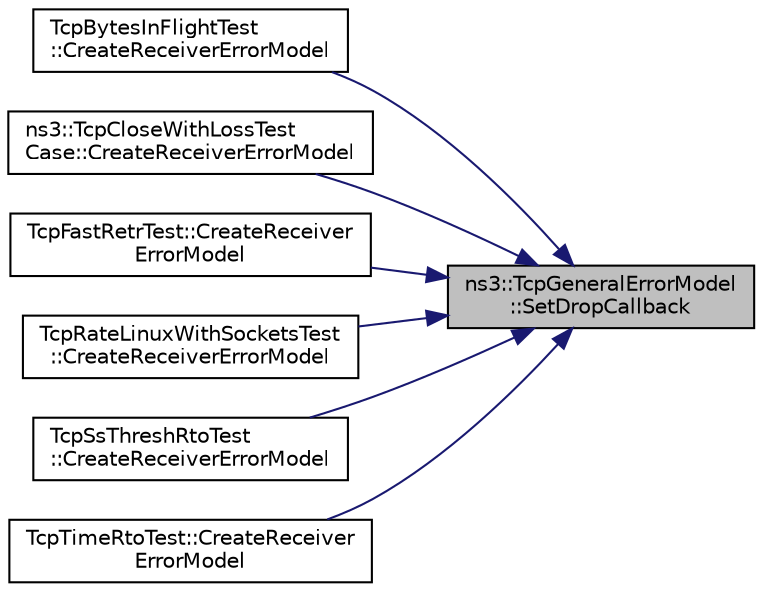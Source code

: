 digraph "ns3::TcpGeneralErrorModel::SetDropCallback"
{
 // LATEX_PDF_SIZE
  edge [fontname="Helvetica",fontsize="10",labelfontname="Helvetica",labelfontsize="10"];
  node [fontname="Helvetica",fontsize="10",shape=record];
  rankdir="RL";
  Node1 [label="ns3::TcpGeneralErrorModel\l::SetDropCallback",height=0.2,width=0.4,color="black", fillcolor="grey75", style="filled", fontcolor="black",tooltip="Set the drop callback."];
  Node1 -> Node2 [dir="back",color="midnightblue",fontsize="10",style="solid",fontname="Helvetica"];
  Node2 [label="TcpBytesInFlightTest\l::CreateReceiverErrorModel",height=0.2,width=0.4,color="black", fillcolor="white", style="filled",URL="$class_tcp_bytes_in_flight_test.html#a1942203532d11a2136fe0369fd7385fc",tooltip="Create a receiver error model."];
  Node1 -> Node3 [dir="back",color="midnightblue",fontsize="10",style="solid",fontname="Helvetica"];
  Node3 [label="ns3::TcpCloseWithLossTest\lCase::CreateReceiverErrorModel",height=0.2,width=0.4,color="black", fillcolor="white", style="filled",URL="$classns3_1_1_tcp_close_with_loss_test_case.html#a9320843bf529ee9a5639180606ea2725",tooltip="Create and return the error model to install in the receiver node."];
  Node1 -> Node4 [dir="back",color="midnightblue",fontsize="10",style="solid",fontname="Helvetica"];
  Node4 [label="TcpFastRetrTest::CreateReceiver\lErrorModel",height=0.2,width=0.4,color="black", fillcolor="white", style="filled",URL="$class_tcp_fast_retr_test.html#a42205ea481c029c1f7202d0eba41e098",tooltip="Create and return the error model to install in the receiver node."];
  Node1 -> Node5 [dir="back",color="midnightblue",fontsize="10",style="solid",fontname="Helvetica"];
  Node5 [label="TcpRateLinuxWithSocketsTest\l::CreateReceiverErrorModel",height=0.2,width=0.4,color="black", fillcolor="white", style="filled",URL="$class_tcp_rate_linux_with_sockets_test.html#a61864d4149c8ce76b7024a502438915e",tooltip="Create a receiver error model."];
  Node1 -> Node6 [dir="back",color="midnightblue",fontsize="10",style="solid",fontname="Helvetica"];
  Node6 [label="TcpSsThreshRtoTest\l::CreateReceiverErrorModel",height=0.2,width=0.4,color="black", fillcolor="white", style="filled",URL="$class_tcp_ss_thresh_rto_test.html#aeb2d693b771fb76e401222fa24248b39",tooltip="Create and return the error model to install in the receiver node."];
  Node1 -> Node7 [dir="back",color="midnightblue",fontsize="10",style="solid",fontname="Helvetica"];
  Node7 [label="TcpTimeRtoTest::CreateReceiver\lErrorModel",height=0.2,width=0.4,color="black", fillcolor="white", style="filled",URL="$class_tcp_time_rto_test.html#ab9f68845369259b334d796ce9f92c7cd",tooltip="Create and return the error model to install in the receiver node."];
}
